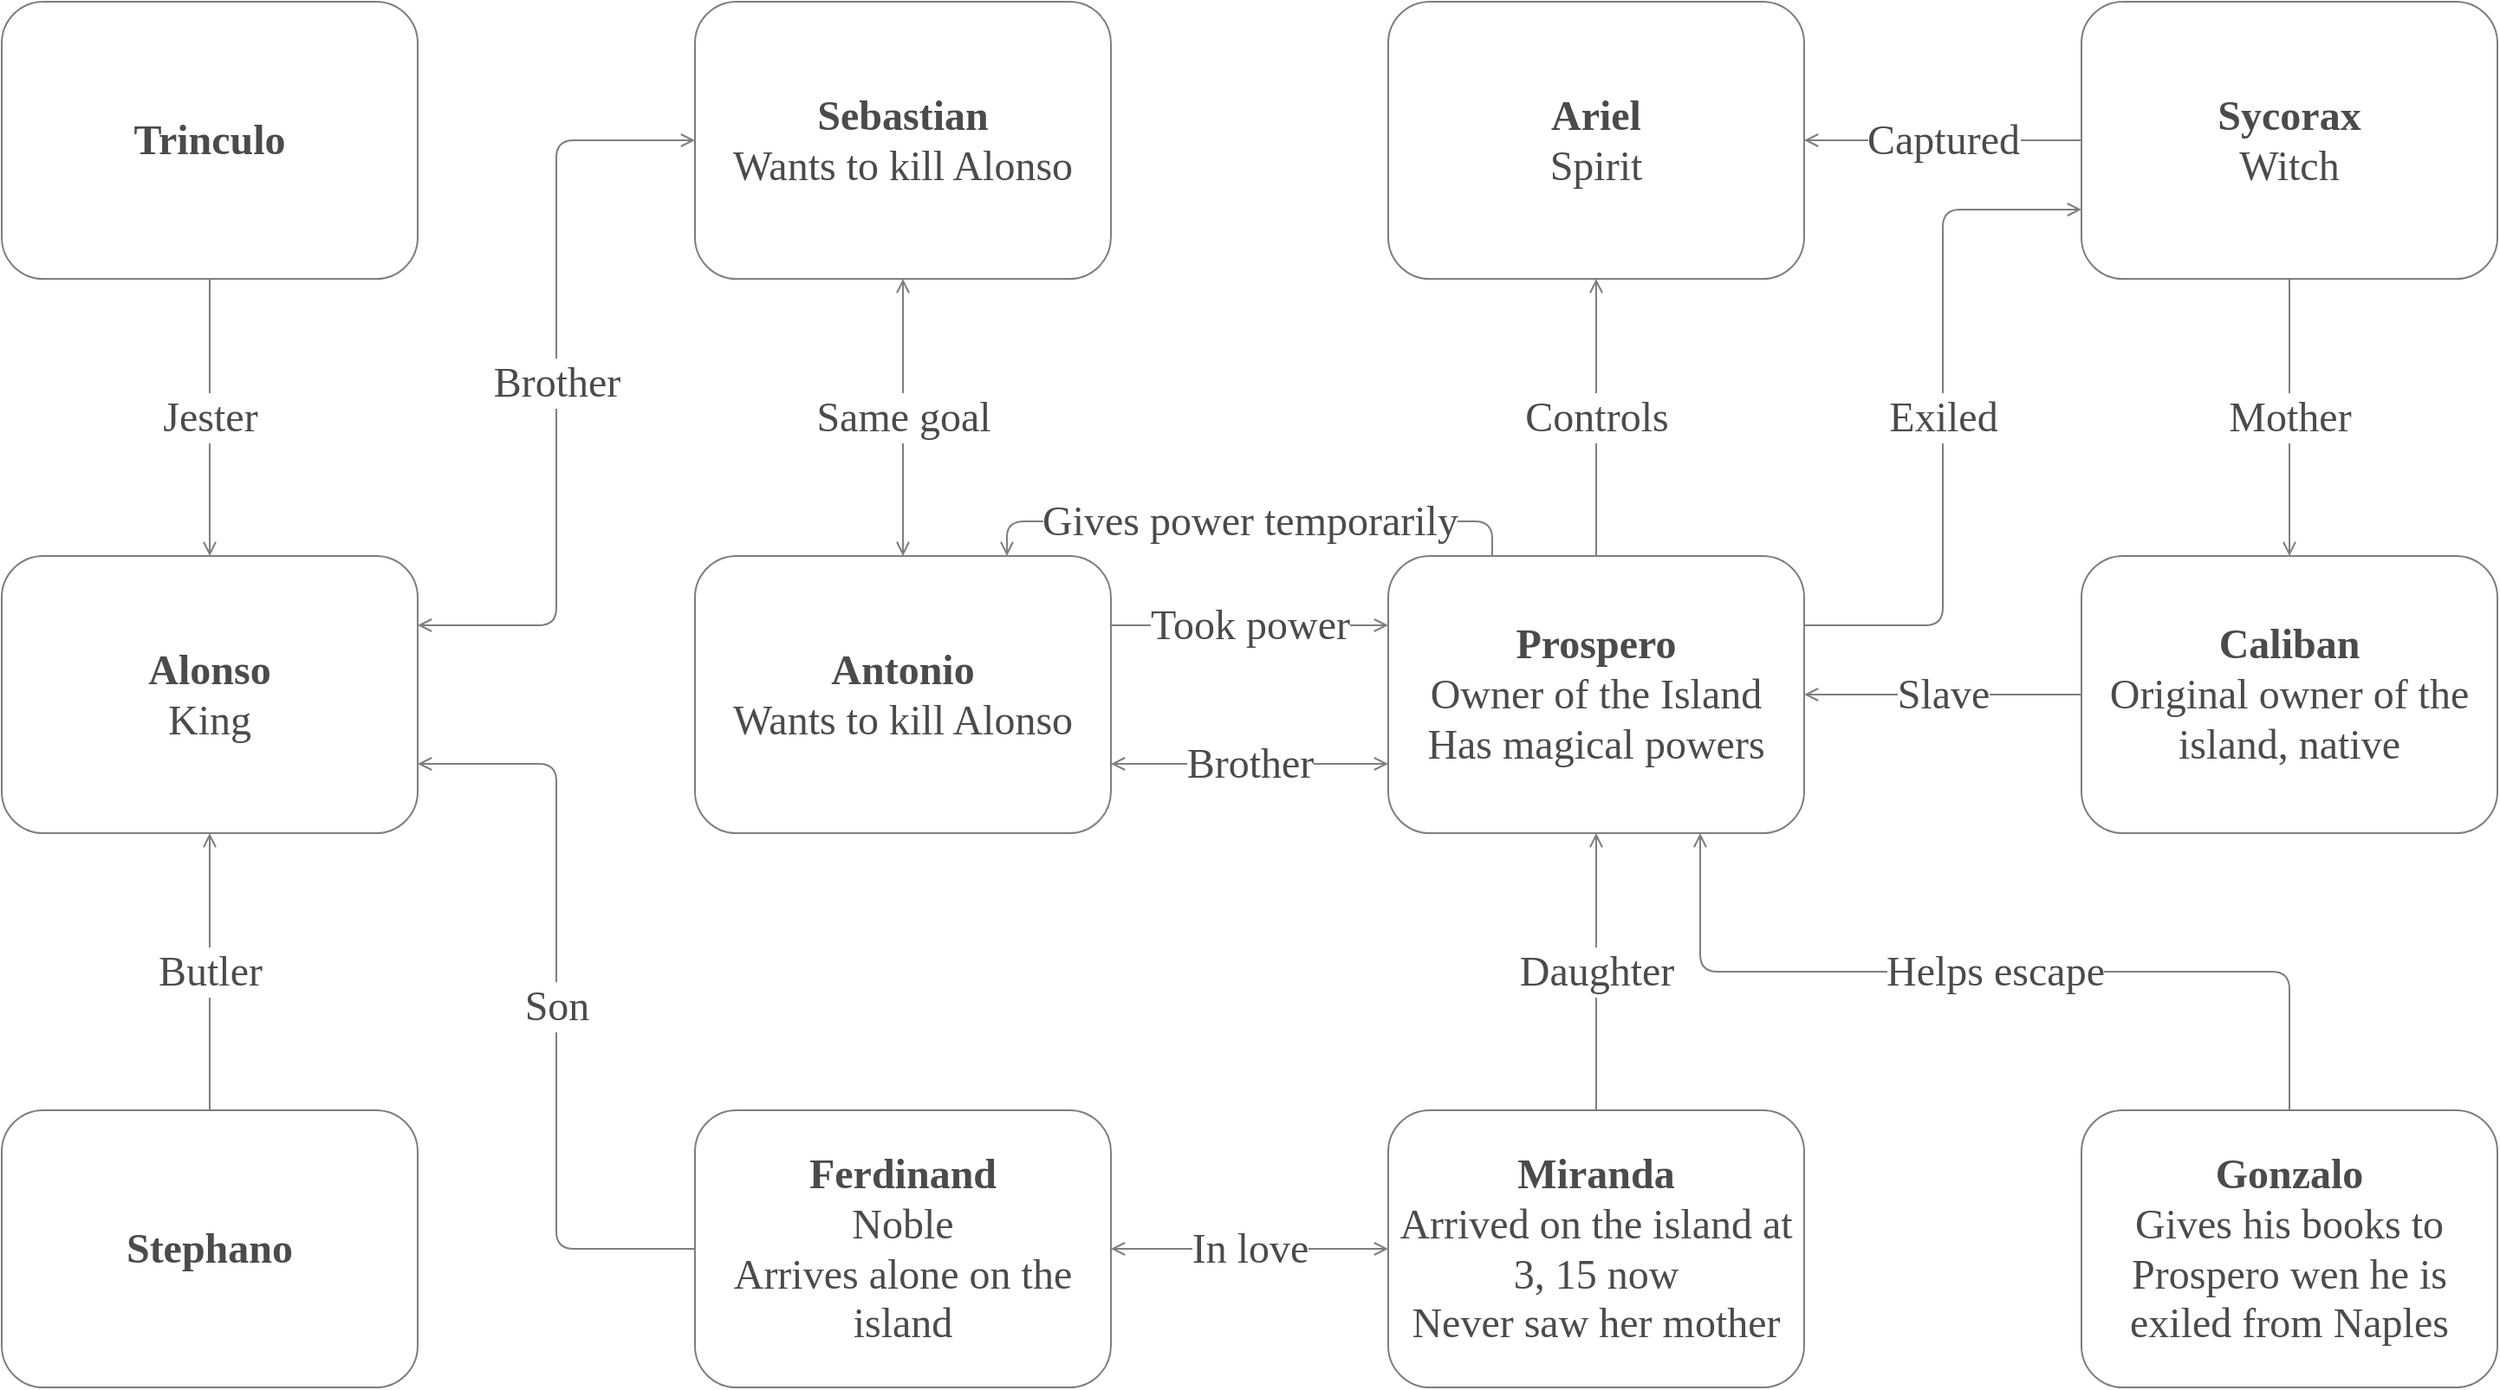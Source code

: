 <mxfile version="21.2.1" type="device">
  <diagram id="asrPZMm98rYkqawTgu1p" name="Page-1">
    <mxGraphModel dx="1418" dy="868" grid="1" gridSize="10" guides="1" tooltips="1" connect="1" arrows="1" fold="1" page="1" pageScale="1" pageWidth="1480" pageHeight="840" background="none" math="0" shadow="0">
      <root>
        <mxCell id="0" />
        <mxCell id="1" parent="0" />
        <mxCell id="ZRe5EipwopZjVvHXA0qT-22" value="Brother" style="endArrow=open;startArrow=open;html=1;shadow=0;strokeColor=#7E7E7E;strokeWidth=1;fontFamily=CMU Sans Serif;fontSize=24;fontColor=#4b4b4b;entryX=0;entryY=0.75;entryDx=0;entryDy=0;exitX=1;exitY=0.75;exitDx=0;exitDy=0;startFill=0;endFill=0;edgeStyle=orthogonalEdgeStyle;spacingLeft=0;spacingBottom=0;spacingRight=0;verticalAlign=middle;" parent="1" source="ZRe5EipwopZjVvHXA0qT-9" target="ZRe5EipwopZjVvHXA0qT-1" edge="1">
          <mxGeometry width="50" height="50" relative="1" as="geometry">
            <mxPoint x="670" y="230" as="sourcePoint" />
            <mxPoint x="720" y="180" as="targetPoint" />
          </mxGeometry>
        </mxCell>
        <mxCell id="ZRe5EipwopZjVvHXA0qT-12" value="&lt;b style=&quot;font-size: 24px&quot;&gt;Trinculo&lt;/b&gt;" style="whiteSpace=wrap;html=1;fontFamily=CMU Sans Serif;fontColor=#4b4b4b;strokeColor=#7e7e7e;rounded=1;verticalAlign=middle;fontSize=24;" parent="1" vertex="1">
          <mxGeometry x="20" y="20" width="240" height="160" as="geometry" />
        </mxCell>
        <mxCell id="ZRe5EipwopZjVvHXA0qT-31" value="&lt;b style=&quot;font-size: 24px&quot;&gt;Ariel&lt;/b&gt;&lt;br style=&quot;font-size: 24px&quot;&gt;Spirit" style="whiteSpace=wrap;html=1;fontFamily=CMU Sans Serif;strokeColor=#7e7e7e;fontColor=#4b4b4b;fontSize=24;rounded=1;verticalAlign=middle;" parent="1" vertex="1">
          <mxGeometry x="820" y="20" width="240" height="160" as="geometry" />
        </mxCell>
        <mxCell id="ZRe5EipwopZjVvHXA0qT-9" value="&lt;b style=&quot;font-size: 24px&quot;&gt;Antonio&lt;/b&gt;&lt;br style=&quot;font-size: 24px&quot;&gt;Wants to kill Alonso" style="whiteSpace=wrap;html=1;fontFamily=CMU Sans Serif;fontColor=#4b4b4b;strokeColor=#7e7e7e;rounded=1;verticalAlign=middle;fontSize=24;" parent="1" vertex="1">
          <mxGeometry x="420" y="340" width="240" height="160" as="geometry" />
        </mxCell>
        <mxCell id="ZRe5EipwopZjVvHXA0qT-1" value="&lt;font data-font-src=&quot;https://fontlibrary.org/assets/fonts/cmu-sans-serif/0da0d92e6bacf5e091c1ae85c4da581d/1b24573c1e6cf956df63c20903efe11d/CMUSansSerifMedium.ttf&quot; style=&quot;font-size: 24px&quot;&gt;&lt;b style=&quot;font-size: 24px&quot;&gt;Prospero&lt;/b&gt;&lt;br style=&quot;font-size: 24px&quot;&gt;Owner of the Island&lt;br&gt;Has magical powers&lt;br style=&quot;font-size: 24px&quot;&gt;&lt;/font&gt;" style="whiteSpace=wrap;html=1;fontFamily=CMU Sans Serif;strokeColor=#7e7e7e;fontColor=#4b4b4b;fontSize=24;rounded=1;verticalAlign=middle;" parent="1" vertex="1">
          <mxGeometry x="820" y="340" width="240" height="160" as="geometry" />
        </mxCell>
        <mxCell id="ZRe5EipwopZjVvHXA0qT-7" value="&lt;b style=&quot;font-size: 24px&quot;&gt;Miranda&lt;/b&gt;&lt;br&gt;Arrived on the island at 3, 15 now&lt;br&gt;Never saw her mother" style="whiteSpace=wrap;html=1;fontFamily=CMU Sans Serif;fontColor=#4b4b4b;strokeColor=#7e7e7e;rounded=1;verticalAlign=middle;fontSize=24;" parent="1" vertex="1">
          <mxGeometry x="820" y="660" width="240" height="160" as="geometry" />
        </mxCell>
        <mxCell id="ZRe5EipwopZjVvHXA0qT-8" value="&lt;span style=&quot;color: rgb(75 , 75 , 75) ; font-family: &amp;#34;cmu sans serif&amp;#34; ; font-size: 24px ; font-style: normal ; font-weight: 400 ; letter-spacing: normal ; text-align: center ; text-indent: 0px ; text-transform: none ; word-spacing: 0px ; background-color: rgb(255 , 255 , 255) ; display: inline ; float: none&quot;&gt;Daughter&lt;/span&gt;" style="edgeStyle=orthogonalEdgeStyle;orthogonalLoop=1;jettySize=auto;html=1;shadow=0;startArrow=open;startFill=0;endArrow=none;endFill=0;fontFamily=CMU Sans Serif;fontColor=#4b4b4b;fontSize=24;strokeColor=#7E7E7E;verticalAlign=middle;" parent="1" source="ZRe5EipwopZjVvHXA0qT-1" target="ZRe5EipwopZjVvHXA0qT-7" edge="1">
          <mxGeometry x="420" y="20" as="geometry" />
        </mxCell>
        <mxCell id="ZRe5EipwopZjVvHXA0qT-23" value="&lt;b style=&quot;font-size: 24px&quot;&gt;Caliban&lt;/b&gt;&lt;br style=&quot;font-size: 24px&quot;&gt;Original owner of the island, native" style="whiteSpace=wrap;html=1;fontFamily=CMU Sans Serif;fontColor=#4b4b4b;strokeColor=#7e7e7e;rounded=1;verticalAlign=middle;fontSize=24;" parent="1" vertex="1">
          <mxGeometry x="1220" y="340" width="240" height="160" as="geometry" />
        </mxCell>
        <mxCell id="ZRe5EipwopZjVvHXA0qT-24" value="Slave" style="edgeStyle=orthogonalEdgeStyle;jumpSize=1;orthogonalLoop=1;jettySize=auto;html=1;shadow=0;startArrow=open;startFill=0;endArrow=none;endFill=0;strokeColor=#7E7E7E;strokeWidth=1;fontFamily=CMU Sans Serif;fontSize=24;fontColor=#4b4b4b;verticalAlign=middle;" parent="1" source="ZRe5EipwopZjVvHXA0qT-1" target="ZRe5EipwopZjVvHXA0qT-23" edge="1">
          <mxGeometry x="420" y="60" as="geometry" />
        </mxCell>
        <mxCell id="ZRe5EipwopZjVvHXA0qT-25" value="&lt;b&gt;Sycorax&lt;/b&gt;&lt;br style=&quot;font-size: 24px&quot;&gt;Witch" style="whiteSpace=wrap;html=1;fontFamily=CMU Sans Serif;fontColor=#4b4b4b;strokeColor=#7e7e7e;rounded=1;verticalAlign=middle;fontSize=24;" parent="1" vertex="1">
          <mxGeometry x="1220" y="20" width="240" height="160" as="geometry" />
        </mxCell>
        <mxCell id="ZRe5EipwopZjVvHXA0qT-26" value="Mother" style="edgeStyle=orthogonalEdgeStyle;jumpSize=1;orthogonalLoop=1;jettySize=auto;html=1;shadow=0;startArrow=open;startFill=0;endArrow=none;endFill=0;strokeColor=#7E7E7E;strokeWidth=1;fontFamily=CMU Sans Serif;fontSize=24;fontColor=#4b4b4b;verticalAlign=middle;entryX=0.5;entryY=1;entryDx=0;entryDy=0;exitX=0.5;exitY=0;exitDx=0;exitDy=0;" parent="1" source="ZRe5EipwopZjVvHXA0qT-23" target="ZRe5EipwopZjVvHXA0qT-25" edge="1">
          <mxGeometry x="420" y="20" as="geometry" />
        </mxCell>
        <mxCell id="ZRe5EipwopZjVvHXA0qT-27" value="&lt;b style=&quot;font-size: 24px&quot;&gt;Alonso&lt;/b&gt;&lt;br style=&quot;font-size: 24px&quot;&gt;King" style="whiteSpace=wrap;html=1;fontFamily=CMU Sans Serif;fontColor=#4b4b4b;strokeColor=#7e7e7e;rounded=1;verticalAlign=middle;fontSize=24;" parent="1" vertex="1">
          <mxGeometry x="20" y="340" width="240" height="160" as="geometry" />
        </mxCell>
        <mxCell id="ZRe5EipwopZjVvHXA0qT-28" value="Took power" style="edgeStyle=orthogonalEdgeStyle;jumpSize=1;orthogonalLoop=1;jettySize=auto;html=1;shadow=0;startArrow=none;startFill=0;endArrow=open;endFill=0;strokeColor=#7E7E7E;strokeWidth=1;fontFamily=CMU Sans Serif;fontSize=24;fontColor=#4b4b4b;verticalAlign=middle;exitX=1;exitY=0.25;exitDx=0;exitDy=0;entryX=0;entryY=0.25;entryDx=0;entryDy=0;" parent="1" source="ZRe5EipwopZjVvHXA0qT-9" target="ZRe5EipwopZjVvHXA0qT-1" edge="1">
          <mxGeometry x="420" y="60" as="geometry" />
        </mxCell>
        <mxCell id="ZRe5EipwopZjVvHXA0qT-29" value="&lt;span style=&quot;font-size: 24px&quot;&gt;&lt;b&gt;Ferdinand&lt;/b&gt;&lt;br&gt;Noble&lt;br&gt;Arrives alone on the island&lt;br&gt;&lt;/span&gt;" style="whiteSpace=wrap;html=1;fontFamily=CMU Sans Serif;fontColor=#4b4b4b;strokeColor=#7e7e7e;rounded=1;verticalAlign=middle;fontSize=24;" parent="1" vertex="1">
          <mxGeometry x="420" y="660" width="240" height="160" as="geometry" />
        </mxCell>
        <mxCell id="ZRe5EipwopZjVvHXA0qT-30" value="Son" style="edgeStyle=orthogonalEdgeStyle;jumpSize=1;orthogonalLoop=1;jettySize=auto;html=1;shadow=0;startArrow=open;startFill=0;endArrow=none;endFill=0;strokeColor=#7E7E7E;strokeWidth=1;fontFamily=CMU Sans Serif;fontSize=24;fontColor=#4b4b4b;verticalAlign=middle;exitX=1;exitY=0.75;exitDx=0;exitDy=0;" parent="1" source="ZRe5EipwopZjVvHXA0qT-27" target="ZRe5EipwopZjVvHXA0qT-29" edge="1">
          <mxGeometry x="420" y="20" as="geometry">
            <Array as="points">
              <mxPoint x="340" y="460" />
              <mxPoint x="340" y="740" />
            </Array>
          </mxGeometry>
        </mxCell>
        <mxCell id="lvu-gqE3-65HDV3zig5D-1" value="In love" style="edgeStyle=orthogonalEdgeStyle;jumpSize=1;orthogonalLoop=1;jettySize=auto;html=1;shadow=0;startArrow=open;startFill=0;endArrow=open;endFill=0;strokeColor=#7E7E7E;strokeWidth=1;fontFamily=CMU Sans Serif;fontSize=24;fontColor=#4b4b4b;verticalAlign=middle;entryX=0;entryY=0.5;entryDx=0;entryDy=0;exitX=1;exitY=0.5;exitDx=0;exitDy=0;" parent="1" source="ZRe5EipwopZjVvHXA0qT-29" target="ZRe5EipwopZjVvHXA0qT-7" edge="1">
          <mxGeometry x="-140" y="-40" as="geometry">
            <mxPoint x="780" y="280" as="sourcePoint" />
            <mxPoint x="780" y="120" as="targetPoint" />
          </mxGeometry>
        </mxCell>
        <mxCell id="rc4NRGeTavS-9MdgXsuD-1" value="Exiled" style="edgeStyle=orthogonalEdgeStyle;jumpSize=1;orthogonalLoop=1;jettySize=auto;html=1;shadow=0;startArrow=none;startFill=0;endArrow=open;endFill=0;strokeColor=#7E7E7E;strokeWidth=1;fontFamily=CMU Sans Serif;fontSize=24;fontColor=#4b4b4b;verticalAlign=middle;entryX=0;entryY=0.75;entryDx=0;entryDy=0;exitX=1;exitY=0.25;exitDx=0;exitDy=0;" parent="1" source="ZRe5EipwopZjVvHXA0qT-1" target="ZRe5EipwopZjVvHXA0qT-25" edge="1">
          <mxGeometry x="280" y="130" as="geometry">
            <mxPoint x="1080" y="290" as="sourcePoint" />
            <mxPoint x="1240" y="290" as="targetPoint" />
          </mxGeometry>
        </mxCell>
        <mxCell id="rc4NRGeTavS-9MdgXsuD-2" value="Jester" style="edgeStyle=orthogonalEdgeStyle;jumpSize=1;orthogonalLoop=1;jettySize=auto;html=1;shadow=0;startArrow=open;startFill=0;endArrow=none;endFill=0;strokeColor=#7E7E7E;strokeWidth=1;fontFamily=CMU Sans Serif;fontSize=24;fontColor=#4b4b4b;verticalAlign=middle;entryX=0.5;entryY=1;entryDx=0;entryDy=0;exitX=0.5;exitY=0;exitDx=0;exitDy=0;" parent="1" source="ZRe5EipwopZjVvHXA0qT-27" target="ZRe5EipwopZjVvHXA0qT-12" edge="1">
          <mxGeometry x="-180" y="400" as="geometry">
            <mxPoint x="600" y="650" as="sourcePoint" />
            <mxPoint x="760" y="370" as="targetPoint" />
          </mxGeometry>
        </mxCell>
        <mxCell id="rc4NRGeTavS-9MdgXsuD-3" value="Captured" style="edgeStyle=orthogonalEdgeStyle;jumpSize=1;orthogonalLoop=1;jettySize=auto;html=1;shadow=0;startArrow=open;startFill=0;endArrow=none;endFill=0;strokeColor=#7E7E7E;strokeWidth=1;fontFamily=CMU Sans Serif;fontSize=24;fontColor=#4b4b4b;verticalAlign=middle;entryX=0;entryY=0.5;entryDx=0;entryDy=0;exitX=1;exitY=0.5;exitDx=0;exitDy=0;" parent="1" source="ZRe5EipwopZjVvHXA0qT-31" target="ZRe5EipwopZjVvHXA0qT-25" edge="1">
          <mxGeometry x="290" y="140" as="geometry">
            <mxPoint x="1070" y="390" as="sourcePoint" />
            <mxPoint x="1230" y="150" as="targetPoint" />
          </mxGeometry>
        </mxCell>
        <mxCell id="rc4NRGeTavS-9MdgXsuD-4" value="Controls" style="edgeStyle=orthogonalEdgeStyle;jumpSize=1;orthogonalLoop=1;jettySize=auto;html=1;shadow=0;startArrow=open;startFill=0;endArrow=none;endFill=0;strokeColor=#7E7E7E;strokeWidth=1;fontFamily=CMU Sans Serif;fontSize=24;fontColor=#4b4b4b;verticalAlign=middle;entryX=0.5;entryY=0;entryDx=0;entryDy=0;exitX=0.5;exitY=1;exitDx=0;exitDy=0;" parent="1" source="ZRe5EipwopZjVvHXA0qT-31" target="ZRe5EipwopZjVvHXA0qT-1" edge="1">
          <mxGeometry x="300" y="150" as="geometry">
            <mxPoint x="1070" y="110" as="sourcePoint" />
            <mxPoint x="1230" y="110" as="targetPoint" />
          </mxGeometry>
        </mxCell>
        <mxCell id="rc4NRGeTavS-9MdgXsuD-5" value="Brother" style="endArrow=open;startArrow=open;html=1;shadow=0;strokeColor=#7E7E7E;strokeWidth=1;fontFamily=CMU Sans Serif;fontSize=24;fontColor=#4b4b4b;entryX=1;entryY=0.25;entryDx=0;entryDy=0;exitX=0;exitY=0.5;exitDx=0;exitDy=0;startFill=0;endFill=0;edgeStyle=orthogonalEdgeStyle;spacingLeft=0;spacingBottom=0;spacingRight=0;verticalAlign=middle;" parent="1" source="rc4NRGeTavS-9MdgXsuD-6" target="ZRe5EipwopZjVvHXA0qT-27" edge="1">
          <mxGeometry width="50" height="50" relative="1" as="geometry">
            <mxPoint x="270" y="230" as="sourcePoint" />
            <mxPoint x="480" y="340" as="targetPoint" />
          </mxGeometry>
        </mxCell>
        <mxCell id="rc4NRGeTavS-9MdgXsuD-6" value="&lt;b style=&quot;font-size: 24px&quot;&gt;Sebastian&lt;/b&gt;&lt;br style=&quot;font-size: 24px&quot;&gt;Wants to kill Alonso" style="whiteSpace=wrap;html=1;fontFamily=CMU Sans Serif;fontColor=#4b4b4b;strokeColor=#7e7e7e;rounded=1;verticalAlign=middle;fontSize=24;" parent="1" vertex="1">
          <mxGeometry x="420" y="20" width="240" height="160" as="geometry" />
        </mxCell>
        <mxCell id="rc4NRGeTavS-9MdgXsuD-7" value="&lt;b&gt;Gonzalo&lt;/b&gt;&lt;br style=&quot;font-size: 24px&quot;&gt;Gives his books to Prospero wen he is exiled from Naples" style="whiteSpace=wrap;html=1;fontFamily=CMU Sans Serif;fontColor=#4b4b4b;strokeColor=#7e7e7e;rounded=1;verticalAlign=middle;fontSize=24;" parent="1" vertex="1">
          <mxGeometry x="1220" y="660" width="240" height="160" as="geometry" />
        </mxCell>
        <mxCell id="rc4NRGeTavS-9MdgXsuD-8" value="Helps escape" style="edgeStyle=orthogonalEdgeStyle;jumpSize=1;orthogonalLoop=1;jettySize=auto;html=1;shadow=0;startArrow=open;startFill=0;endArrow=none;endFill=0;strokeColor=#7E7E7E;strokeWidth=1;fontFamily=CMU Sans Serif;fontSize=24;fontColor=#4b4b4b;verticalAlign=middle;entryX=0.5;entryY=0;entryDx=0;entryDy=0;exitX=0.75;exitY=1;exitDx=0;exitDy=0;" parent="1" source="ZRe5EipwopZjVvHXA0qT-1" target="rc4NRGeTavS-9MdgXsuD-7" edge="1">
          <mxGeometry x="290" y="770" as="geometry">
            <mxPoint x="1060" y="730" as="sourcePoint" />
            <mxPoint x="1230" y="780" as="targetPoint" />
          </mxGeometry>
        </mxCell>
        <mxCell id="rc4NRGeTavS-9MdgXsuD-9" value="Same goal" style="endArrow=open;startArrow=open;html=1;shadow=0;strokeColor=#7E7E7E;strokeWidth=1;fontFamily=CMU Sans Serif;fontSize=24;fontColor=#4b4b4b;entryX=0.5;entryY=0;entryDx=0;entryDy=0;exitX=0.5;exitY=1;exitDx=0;exitDy=0;startFill=0;endFill=0;edgeStyle=orthogonalEdgeStyle;spacingLeft=0;spacingBottom=0;spacingRight=0;verticalAlign=middle;" parent="1" source="rc4NRGeTavS-9MdgXsuD-6" target="ZRe5EipwopZjVvHXA0qT-9" edge="1">
          <mxGeometry width="50" height="50" relative="1" as="geometry">
            <mxPoint x="430" y="110" as="sourcePoint" />
            <mxPoint x="270" y="710.0" as="targetPoint" />
          </mxGeometry>
        </mxCell>
        <mxCell id="rc4NRGeTavS-9MdgXsuD-11" value="Gives power temporarily" style="edgeStyle=orthogonalEdgeStyle;jumpSize=1;orthogonalLoop=1;jettySize=auto;html=1;shadow=0;startArrow=open;startFill=0;endArrow=none;endFill=0;strokeColor=#7E7E7E;strokeWidth=1;fontFamily=CMU Sans Serif;fontSize=24;fontColor=#4b4b4b;verticalAlign=middle;entryX=0.25;entryY=0;entryDx=0;entryDy=0;exitX=0.75;exitY=0;exitDx=0;exitDy=0;" parent="1" source="ZRe5EipwopZjVvHXA0qT-9" target="ZRe5EipwopZjVvHXA0qT-1" edge="1">
          <mxGeometry as="geometry">
            <mxPoint x="950.0" y="190" as="sourcePoint" />
            <mxPoint x="950.0" y="350.0" as="targetPoint" />
            <mxPoint y="-20" as="offset" />
          </mxGeometry>
        </mxCell>
        <mxCell id="oN5E6gyN4gGIi_4IY7Lt-2" value="&lt;b style=&quot;font-size: 24px&quot;&gt;Stephano&lt;/b&gt;" style="whiteSpace=wrap;html=1;fontFamily=CMU Sans Serif;fontColor=#4b4b4b;strokeColor=#7e7e7e;rounded=1;verticalAlign=middle;fontSize=24;" parent="1" vertex="1">
          <mxGeometry x="20" y="660" width="240" height="160" as="geometry" />
        </mxCell>
        <mxCell id="oN5E6gyN4gGIi_4IY7Lt-3" value="Butler" style="edgeStyle=orthogonalEdgeStyle;jumpSize=1;orthogonalLoop=1;jettySize=auto;html=1;shadow=0;startArrow=open;startFill=0;endArrow=none;endFill=0;strokeColor=#7E7E7E;strokeWidth=1;fontFamily=CMU Sans Serif;fontSize=24;fontColor=#4b4b4b;verticalAlign=middle;exitX=0.5;exitY=1;exitDx=0;exitDy=0;entryX=0.5;entryY=0;entryDx=0;entryDy=0;" parent="1" source="ZRe5EipwopZjVvHXA0qT-27" target="oN5E6gyN4gGIi_4IY7Lt-2" edge="1">
          <mxGeometry x="-170" y="410" as="geometry">
            <mxPoint x="150" y="350" as="sourcePoint" />
            <mxPoint x="180" y="650" as="targetPoint" />
          </mxGeometry>
        </mxCell>
      </root>
    </mxGraphModel>
  </diagram>
</mxfile>
